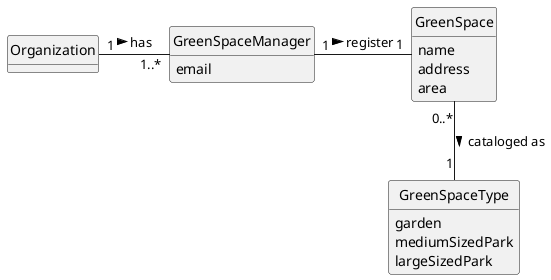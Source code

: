 @startuml
skinparam monochrome true
skinparam packageStyle rectangle
skinparam shadowing false

'left to right direction

skinparam classAttributeIconSize 0

hide circle
hide methods

class Organization {
}

class GreenSpaceManager {
    email
}

class GreenSpace {
    name
    address
    area
}

class GreenSpaceType {
    garden
    mediumSizedPark
    largeSizedPark
}


Organization "1" - "1..*" GreenSpaceManager : has >
GreenSpaceManager "1" - "1" GreenSpace: register >
GreenSpace "0..*" -- "1" GreenSpaceType : cataloged as >

@enduml
